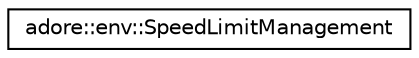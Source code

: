 digraph "Graphical Class Hierarchy"
{
 // LATEX_PDF_SIZE
  edge [fontname="Helvetica",fontsize="10",labelfontname="Helvetica",labelfontsize="10"];
  node [fontname="Helvetica",fontsize="10",shape=record];
  rankdir="LR";
  Node0 [label="adore::env::SpeedLimitManagement",height=0.2,width=0.4,color="black", fillcolor="white", style="filled",URL="$classadore_1_1env_1_1SpeedLimitManagement.html",tooltip="automatically manage speed limit information based on current vehicle position"];
}

